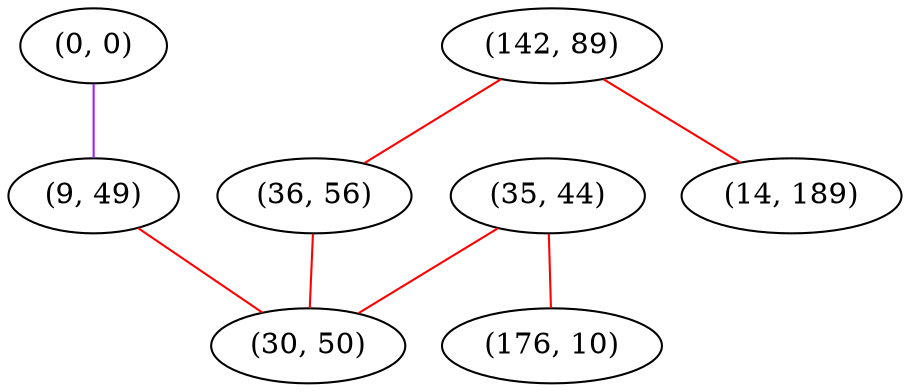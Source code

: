 graph "" {
"(0, 0)";
"(35, 44)";
"(176, 10)";
"(142, 89)";
"(9, 49)";
"(36, 56)";
"(30, 50)";
"(14, 189)";
"(0, 0)" -- "(9, 49)"  [color=purple, key=0, weight=4];
"(35, 44)" -- "(30, 50)"  [color=red, key=0, weight=1];
"(35, 44)" -- "(176, 10)"  [color=red, key=0, weight=1];
"(142, 89)" -- "(14, 189)"  [color=red, key=0, weight=1];
"(142, 89)" -- "(36, 56)"  [color=red, key=0, weight=1];
"(9, 49)" -- "(30, 50)"  [color=red, key=0, weight=1];
"(36, 56)" -- "(30, 50)"  [color=red, key=0, weight=1];
}
